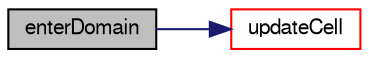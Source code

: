 digraph "enterDomain"
{
  bgcolor="transparent";
  edge [fontname="FreeSans",fontsize="10",labelfontname="FreeSans",labelfontsize="10"];
  node [fontname="FreeSans",fontsize="10",shape=record];
  rankdir="LR";
  Node445 [label="enterDomain",height=0.2,width=0.4,color="black", fillcolor="grey75", style="filled", fontcolor="black"];
  Node445 -> Node446 [color="midnightblue",fontsize="10",style="solid",fontname="FreeSans"];
  Node446 [label="updateCell",height=0.2,width=0.4,color="red",URL="$a21686.html#af886bbd874720156ec969efa27c41a40",tooltip="Influence of neighbouring face. "];
}
